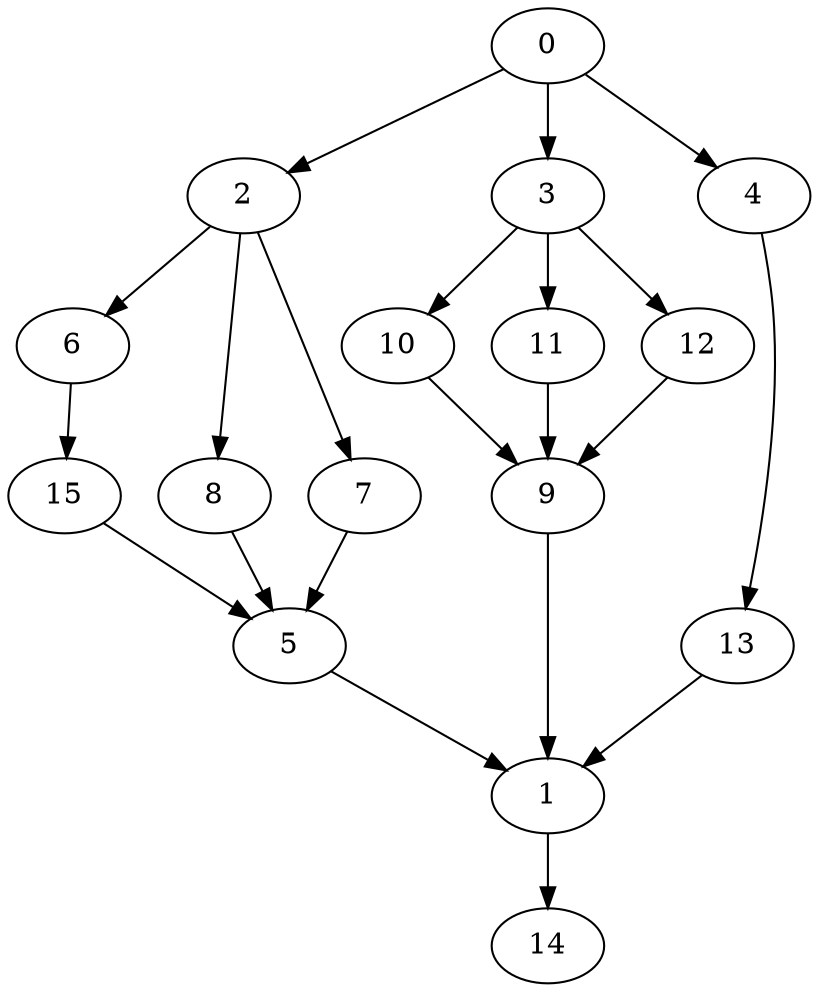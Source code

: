 digraph "SeriesParallel-MaxBf-3_Nodes_16_CCR_1.00_WeightType_Random#1" {
	graph ["Duplicate states"=0,
		GraphType=S_P,
		"Max states in OPEN"=0,
		Modes="120000ms; topo-ordered tasks, ; Pruning: task equivalence, fixed order ready list, ; F-value: ; Optimisation: best schedule length (\
SL) optimisation on equal, ",
		NumberOfTasks=16,
		"Pruned using list schedule length"=95,
		"States removed from OPEN"=0,
		TargetSystem="Homogeneous-6",
		"Time to schedule (ms)"=108,
		"Total idle time"=141,
		"Total schedule length"=69,
		"Total sequential time"=126,
		"Total states created"=128
	];
	0	["Finish time"=11,
		Processor=0,
		"Start time"=0,
		Weight=11];
	2	["Finish time"=25,
		Processor=0,
		"Start time"=11,
		Weight=14];
	0 -> 2	[Weight=9];
	3	["Finish time"=22,
		Processor=2,
		"Start time"=18,
		Weight=4];
	0 -> 3	[Weight=7];
	4	["Finish time"=27,
		Processor=3,
		"Start time"=19,
		Weight=8];
	0 -> 4	[Weight=8];
	6	["Finish time"=39,
		Processor=0,
		"Start time"=25,
		Weight=14];
	2 -> 6	[Weight=6];
	8	["Finish time"=39,
		Processor=1,
		"Start time"=29,
		Weight=10];
	2 -> 8	[Weight=4];
	7	["Finish time"=46,
		Processor=2,
		"Start time"=35,
		Weight=11];
	2 -> 7	[Weight=10];
	15	["Finish time"=46,
		Processor=0,
		"Start time"=39,
		Weight=7];
	6 -> 15	[Weight=9];
	5	["Finish time"=62,
		Processor=0,
		"Start time"=49,
		Weight=13];
	8 -> 5	[Weight=10];
	10	["Finish time"=27,
		Processor=4,
		"Start time"=24,
		Weight=3];
	3 -> 10	[Weight=2];
	11	["Finish time"=33,
		Processor=3,
		"Start time"=27,
		Weight=6];
	3 -> 11	[Weight=5];
	12	["Finish time"=36,
		Processor=4,
		"Start time"=32,
		Weight=4];
	3 -> 12	[Weight=10];
	7 -> 5	[Weight=2];
	15 -> 5	[Weight=5];
	13	["Finish time"=39,
		Processor=5,
		"Start time"=29,
		Weight=10];
	4 -> 13	[Weight=2];
	1	["Finish time"=66,
		Processor=0,
		"Start time"=62,
		Weight=4];
	5 -> 1	[Weight=5];
	9	["Finish time"=41,
		Processor=4,
		"Start time"=37,
		Weight=4];
	10 -> 9	[Weight=7];
	11 -> 9	[Weight=4];
	12 -> 9	[Weight=6];
	13 -> 1	[Weight=6];
	9 -> 1	[Weight=3];
	14	["Finish time"=69,
		Processor=0,
		"Start time"=66,
		Weight=3];
	1 -> 14	[Weight=5];
}
